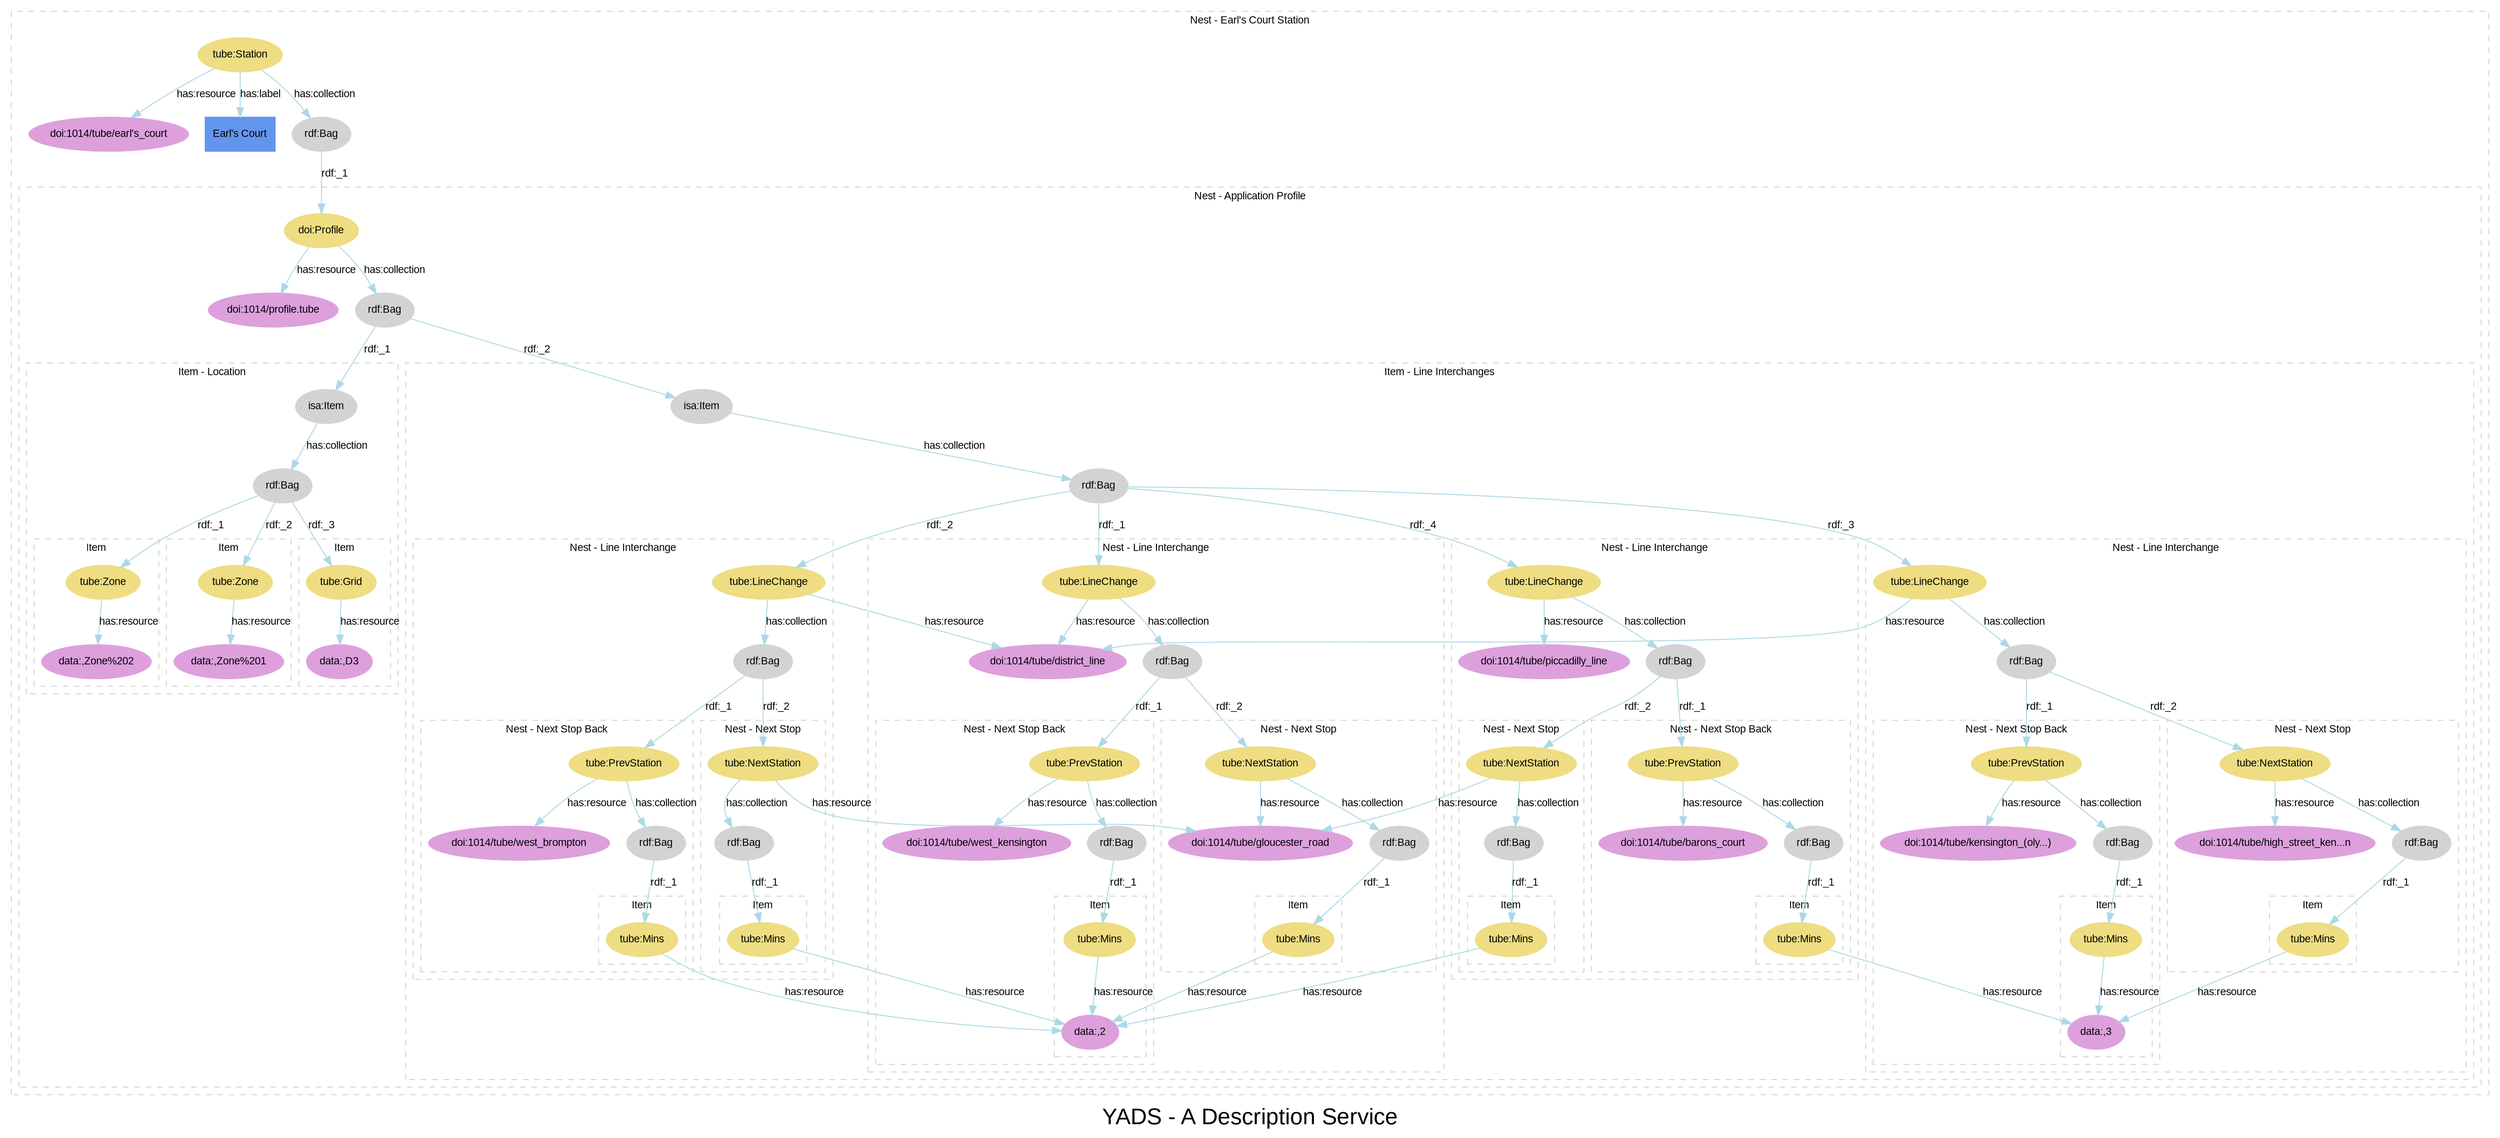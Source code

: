 
digraph yads { 



graph [

  fontname=arial, fontsize=24

  label="YADS - A Description Service"

];

node [

  fontname=arial, fontsize=11, fontcolor=black,

  style=filled, color=cornflowerblue,

];

edge [

  fontname=arial, fontsize=11, fontcolor=black,

  style=filled, color=lightblue,

];

rankdir=TB;



subgraph cluster_1 {



  style=dashed; color=lightgrey;

  fontname=arial; fontsize=11;

  fontcolor="black"; label="Nest - Earl's Court Station";



  ":_1" [label="tube:Station", color=lightgoldenrod];

  ":_1" -> "doi:1014/tube/earl's_court" [label="has:resource", URL="http://www2.elsevier.co.uk/~tony/1014/yads-schema-2002-04-03#resource"];

  ":_1" -> "node_1" [label="has:label", URL="http://www2.elsevier.co.uk/~tony/1014/yads-schema-2002-04-03#label"];



  ":_1" -> ":_2" [label="has:collection", URL="http://www2.elsevier.co.uk/~tony/1014/yads-schema-2002-04-03#collection"];

  ":_2" [label="rdf:Bag", color=lightgrey];

  "doi:1014/tube/earl's_court" [color=plum, URL="http://dx.doi.org/1014/tube/earl's_court"];

  "node_1" [shape=box, label="Earl's Court"];

  ":_2" [label="rdf:Bag", color=lightgrey, URL="http://www.w3.org/1999/02/22-rdf-syntax-ns#Bag"];

  ":_2" -> ":_3" [label="rdf:_1", URL="http://www.w3.org/1999/02/22-rdf-syntax-ns#_1"];

":_3" [label="isa:Nest"]



subgraph cluster_3 {



  style=dashed; color=lightgrey;

  fontname=arial; fontsize=11;

  fontcolor="black"; label="Nest - Application Profile";



  ":_3" [label="doi:Profile", color=lightgoldenrod];

  ":_3" -> "doi:1014/profile.tube" [label="has:resource", URL="http://www2.elsevier.co.uk/~tony/1014/yads-schema-2002-04-03#resource"];



  ":_3" -> ":_4" [label="has:collection", URL="http://www2.elsevier.co.uk/~tony/1014/yads-schema-2002-04-03#collection"];

  ":_4" [label="rdf:Bag", color=lightgrey];

  "doi:1014/profile.tube" [color=plum, URL="http://dx.doi.org/1014/profile.tube"];

  ":_4" [label="rdf:Bag", color=lightgrey, URL="http://www.w3.org/1999/02/22-rdf-syntax-ns#Bag"];

  ":_4" -> ":_5" [label="rdf:_1", URL="http://www.w3.org/1999/02/22-rdf-syntax-ns#_1"];

":_5" [label="isa:Item"]

  ":_4" -> ":_10" [label="rdf:_2", URL="http://www.w3.org/1999/02/22-rdf-syntax-ns#_2"];

":_10" [label="isa:Item"]



subgraph cluster_5 {



  style=dashed; color=lightgrey;

  fontname=arial; fontsize=11;

  fontcolor="black"; label="Item - Location";



  ":_5" [label="isa:Item", color=lightgrey, URL="http://www2.elsevier.co.uk/~tony/1014/yads-schema-2002-04-03#Item"];

  ":_5" -> ":_6" [label="has:collection", URL="http://www2.elsevier.co.uk/~tony/1014/yads-schema-2002-04-03#collection"];

  ":_6" [label="rdf:Bag", color=lightgrey];

  ":_6" [label="rdf:Bag", color=lightgrey, URL="http://www.w3.org/1999/02/22-rdf-syntax-ns#Bag"];

  ":_6" -> ":_7" [label="rdf:_1", URL="http://www.w3.org/1999/02/22-rdf-syntax-ns#_1"];

":_7" [label="isa:Item"]

  ":_6" -> ":_8" [label="rdf:_2", URL="http://www.w3.org/1999/02/22-rdf-syntax-ns#_2"];

":_8" [label="isa:Item"]

  ":_6" -> ":_9" [label="rdf:_3", URL="http://www.w3.org/1999/02/22-rdf-syntax-ns#_3"];

":_9" [label="isa:Item"]



subgraph cluster_7 {



  style=dashed; color=lightgrey;

  fontname=arial; fontsize=11;

  fontcolor="black"; label="Item";



  ":_7" [label="tube:Zone", color=lightgoldenrod];

  ":_7" -> "data:,Zone%202" [label="has:resource", URL="http://www2.elsevier.co.uk/~tony/1014/yads-schema-2002-04-03#resource"];



  "data:,Zone%202" [color=plum, URL="data:,Zone%202"];

}



subgraph cluster_8 {



  style=dashed; color=lightgrey;

  fontname=arial; fontsize=11;

  fontcolor="black"; label="Item";



  ":_8" [label="tube:Zone", color=lightgoldenrod];

  ":_8" -> "data:,Zone%201" [label="has:resource", URL="http://www2.elsevier.co.uk/~tony/1014/yads-schema-2002-04-03#resource"];



  "data:,Zone%201" [color=plum, URL="data:,Zone%201"];

}



subgraph cluster_9 {



  style=dashed; color=lightgrey;

  fontname=arial; fontsize=11;

  fontcolor="black"; label="Item";



  ":_9" [label="tube:Grid", color=lightgoldenrod];

  ":_9" -> "data:,D3" [label="has:resource", URL="http://www2.elsevier.co.uk/~tony/1014/yads-schema-2002-04-03#resource"];



  "data:,D3" [color=plum, URL="data:,D3"];

}



}



subgraph cluster_10 {



  style=dashed; color=lightgrey;

  fontname=arial; fontsize=11;

  fontcolor="black"; label="Item - Line Interchanges";



  ":_10" [label="isa:Item", color=lightgrey, URL="http://www2.elsevier.co.uk/~tony/1014/yads-schema-2002-04-03#Item"];

  ":_10" -> ":_11" [label="has:collection", URL="http://www2.elsevier.co.uk/~tony/1014/yads-schema-2002-04-03#collection"];

  ":_11" [label="rdf:Bag", color=lightgrey];

  ":_11" [label="rdf:Bag", color=lightgrey, URL="http://www.w3.org/1999/02/22-rdf-syntax-ns#Bag"];

  ":_11" -> ":_12" [label="rdf:_1", URL="http://www.w3.org/1999/02/22-rdf-syntax-ns#_1"];

":_12" [label="isa:Nest"]

  ":_11" -> ":_20" [label="rdf:_2", URL="http://www.w3.org/1999/02/22-rdf-syntax-ns#_2"];

":_20" [label="isa:Nest"]

  ":_11" -> ":_28" [label="rdf:_3", URL="http://www.w3.org/1999/02/22-rdf-syntax-ns#_3"];

":_28" [label="isa:Nest"]

  ":_11" -> ":_36" [label="rdf:_4", URL="http://www.w3.org/1999/02/22-rdf-syntax-ns#_4"];

":_36" [label="isa:Nest"]



subgraph cluster_12 {



  style=dashed; color=lightgrey;

  fontname=arial; fontsize=11;

  fontcolor="black"; label="Nest - Line Interchange";



  ":_12" [label="tube:LineChange", color=lightgoldenrod];

  ":_12" -> "doi:1014/tube/district_line" [label="has:resource", URL="http://www2.elsevier.co.uk/~tony/1014/yads-schema-2002-04-03#resource"];



  ":_12" -> ":_13" [label="has:collection", URL="http://www2.elsevier.co.uk/~tony/1014/yads-schema-2002-04-03#collection"];

  ":_13" [label="rdf:Bag", color=lightgrey];

  "doi:1014/tube/district_line" [color=plum, URL="http://dx.doi.org/1014/tube/district_line"];

  ":_13" [label="rdf:Bag", color=lightgrey, URL="http://www.w3.org/1999/02/22-rdf-syntax-ns#Bag"];

  ":_13" -> ":_14" [label="rdf:_1", URL="http://www.w3.org/1999/02/22-rdf-syntax-ns#_1"];

":_14" [label="isa:Nest"]

  ":_13" -> ":_17" [label="rdf:_2", URL="http://www.w3.org/1999/02/22-rdf-syntax-ns#_2"];

":_17" [label="isa:Nest"]



subgraph cluster_14 {



  style=dashed; color=lightgrey;

  fontname=arial; fontsize=11;

  fontcolor="black"; label="Nest - Next Stop Back";



  ":_14" [label="tube:PrevStation", color=lightgoldenrod];

  ":_14" -> "doi:1014/tube/west_kensington" [label="has:resource", URL="http://www2.elsevier.co.uk/~tony/1014/yads-schema-2002-04-03#resource"];



  ":_14" -> ":_15" [label="has:collection", URL="http://www2.elsevier.co.uk/~tony/1014/yads-schema-2002-04-03#collection"];

  ":_15" [label="rdf:Bag", color=lightgrey];

  "doi:1014/tube/west_kensington" [color=plum, URL="http://dx.doi.org/1014/tube/west_kensington"];

  ":_15" [label="rdf:Bag", color=lightgrey, URL="http://www.w3.org/1999/02/22-rdf-syntax-ns#Bag"];

  ":_15" -> ":_16" [label="rdf:_1", URL="http://www.w3.org/1999/02/22-rdf-syntax-ns#_1"];

":_16" [label="isa:Item"]



subgraph cluster_16 {



  style=dashed; color=lightgrey;

  fontname=arial; fontsize=11;

  fontcolor="black"; label="Item";



  ":_16" [label="tube:Mins", color=lightgoldenrod];

  ":_16" -> "data:,2" [label="has:resource", URL="http://www2.elsevier.co.uk/~tony/1014/yads-schema-2002-04-03#resource"];



  "data:,2" [color=plum, URL="data:,2"];

}



}



subgraph cluster_17 {



  style=dashed; color=lightgrey;

  fontname=arial; fontsize=11;

  fontcolor="black"; label="Nest - Next Stop";



  ":_17" [label="tube:NextStation", color=lightgoldenrod];

  ":_17" -> "doi:1014/tube/gloucester_road" [label="has:resource", URL="http://www2.elsevier.co.uk/~tony/1014/yads-schema-2002-04-03#resource"];



  ":_17" -> ":_18" [label="has:collection", URL="http://www2.elsevier.co.uk/~tony/1014/yads-schema-2002-04-03#collection"];

  ":_18" [label="rdf:Bag", color=lightgrey];

  "doi:1014/tube/gloucester_road" [color=plum, URL="http://dx.doi.org/1014/tube/gloucester_road"];

  ":_18" [label="rdf:Bag", color=lightgrey, URL="http://www.w3.org/1999/02/22-rdf-syntax-ns#Bag"];

  ":_18" -> ":_19" [label="rdf:_1", URL="http://www.w3.org/1999/02/22-rdf-syntax-ns#_1"];

":_19" [label="isa:Item"]



subgraph cluster_19 {



  style=dashed; color=lightgrey;

  fontname=arial; fontsize=11;

  fontcolor="black"; label="Item";



  ":_19" [label="tube:Mins", color=lightgoldenrod];

  ":_19" -> "data:,2" [label="has:resource", URL="http://www2.elsevier.co.uk/~tony/1014/yads-schema-2002-04-03#resource"];



  "data:,2" [color=plum, URL="data:,2"];

}



}



}



subgraph cluster_20 {



  style=dashed; color=lightgrey;

  fontname=arial; fontsize=11;

  fontcolor="black"; label="Nest - Line Interchange";



  ":_20" [label="tube:LineChange", color=lightgoldenrod];

  ":_20" -> "doi:1014/tube/district_line" [label="has:resource", URL="http://www2.elsevier.co.uk/~tony/1014/yads-schema-2002-04-03#resource"];



  ":_20" -> ":_21" [label="has:collection", URL="http://www2.elsevier.co.uk/~tony/1014/yads-schema-2002-04-03#collection"];

  ":_21" [label="rdf:Bag", color=lightgrey];

  "doi:1014/tube/district_line" [color=plum, URL="http://dx.doi.org/1014/tube/district_line"];

  ":_21" [label="rdf:Bag", color=lightgrey, URL="http://www.w3.org/1999/02/22-rdf-syntax-ns#Bag"];

  ":_21" -> ":_22" [label="rdf:_1", URL="http://www.w3.org/1999/02/22-rdf-syntax-ns#_1"];

":_22" [label="isa:Nest"]

  ":_21" -> ":_25" [label="rdf:_2", URL="http://www.w3.org/1999/02/22-rdf-syntax-ns#_2"];

":_25" [label="isa:Nest"]



subgraph cluster_22 {



  style=dashed; color=lightgrey;

  fontname=arial; fontsize=11;

  fontcolor="black"; label="Nest - Next Stop Back";



  ":_22" [label="tube:PrevStation", color=lightgoldenrod];

  ":_22" -> "doi:1014/tube/west_brompton" [label="has:resource", URL="http://www2.elsevier.co.uk/~tony/1014/yads-schema-2002-04-03#resource"];



  ":_22" -> ":_23" [label="has:collection", URL="http://www2.elsevier.co.uk/~tony/1014/yads-schema-2002-04-03#collection"];

  ":_23" [label="rdf:Bag", color=lightgrey];

  "doi:1014/tube/west_brompton" [color=plum, URL="http://dx.doi.org/1014/tube/west_brompton"];

  ":_23" [label="rdf:Bag", color=lightgrey, URL="http://www.w3.org/1999/02/22-rdf-syntax-ns#Bag"];

  ":_23" -> ":_24" [label="rdf:_1", URL="http://www.w3.org/1999/02/22-rdf-syntax-ns#_1"];

":_24" [label="isa:Item"]



subgraph cluster_24 {



  style=dashed; color=lightgrey;

  fontname=arial; fontsize=11;

  fontcolor="black"; label="Item";



  ":_24" [label="tube:Mins", color=lightgoldenrod];

  ":_24" -> "data:,2" [label="has:resource", URL="http://www2.elsevier.co.uk/~tony/1014/yads-schema-2002-04-03#resource"];



  "data:,2" [color=plum, URL="data:,2"];

}



}



subgraph cluster_25 {



  style=dashed; color=lightgrey;

  fontname=arial; fontsize=11;

  fontcolor="black"; label="Nest - Next Stop";



  ":_25" [label="tube:NextStation", color=lightgoldenrod];

  ":_25" -> "doi:1014/tube/gloucester_road" [label="has:resource", URL="http://www2.elsevier.co.uk/~tony/1014/yads-schema-2002-04-03#resource"];



  ":_25" -> ":_26" [label="has:collection", URL="http://www2.elsevier.co.uk/~tony/1014/yads-schema-2002-04-03#collection"];

  ":_26" [label="rdf:Bag", color=lightgrey];

  "doi:1014/tube/gloucester_road" [color=plum, URL="http://dx.doi.org/1014/tube/gloucester_road"];

  ":_26" [label="rdf:Bag", color=lightgrey, URL="http://www.w3.org/1999/02/22-rdf-syntax-ns#Bag"];

  ":_26" -> ":_27" [label="rdf:_1", URL="http://www.w3.org/1999/02/22-rdf-syntax-ns#_1"];

":_27" [label="isa:Item"]



subgraph cluster_27 {



  style=dashed; color=lightgrey;

  fontname=arial; fontsize=11;

  fontcolor="black"; label="Item";



  ":_27" [label="tube:Mins", color=lightgoldenrod];

  ":_27" -> "data:,2" [label="has:resource", URL="http://www2.elsevier.co.uk/~tony/1014/yads-schema-2002-04-03#resource"];



  "data:,2" [color=plum, URL="data:,2"];

}



}



}



subgraph cluster_28 {



  style=dashed; color=lightgrey;

  fontname=arial; fontsize=11;

  fontcolor="black"; label="Nest - Line Interchange";



  ":_28" [label="tube:LineChange", color=lightgoldenrod];

  ":_28" -> "doi:1014/tube/district_line" [label="has:resource", URL="http://www2.elsevier.co.uk/~tony/1014/yads-schema-2002-04-03#resource"];



  ":_28" -> ":_29" [label="has:collection", URL="http://www2.elsevier.co.uk/~tony/1014/yads-schema-2002-04-03#collection"];

  ":_29" [label="rdf:Bag", color=lightgrey];

  "doi:1014/tube/district_line" [color=plum, URL="http://dx.doi.org/1014/tube/district_line"];

  ":_29" [label="rdf:Bag", color=lightgrey, URL="http://www.w3.org/1999/02/22-rdf-syntax-ns#Bag"];

  ":_29" -> ":_30" [label="rdf:_1", URL="http://www.w3.org/1999/02/22-rdf-syntax-ns#_1"];

":_30" [label="isa:Nest"]

  ":_29" -> ":_33" [label="rdf:_2", URL="http://www.w3.org/1999/02/22-rdf-syntax-ns#_2"];

":_33" [label="isa:Nest"]



subgraph cluster_30 {



  style=dashed; color=lightgrey;

  fontname=arial; fontsize=11;

  fontcolor="black"; label="Nest - Next Stop Back";



  ":_30" [label="tube:PrevStation", color=lightgoldenrod];

  ":_30" -> "doi:1014/tube/kensington_(oly...)" [label="has:resource", URL="http://www2.elsevier.co.uk/~tony/1014/yads-schema-2002-04-03#resource"];



  ":_30" -> ":_31" [label="has:collection", URL="http://www2.elsevier.co.uk/~tony/1014/yads-schema-2002-04-03#collection"];

  ":_31" [label="rdf:Bag", color=lightgrey];

  "doi:1014/tube/kensington_(oly...)" [color=plum, URL="http://dx.doi.org/1014/tube/kensington_(olympia)"];

  ":_31" [label="rdf:Bag", color=lightgrey, URL="http://www.w3.org/1999/02/22-rdf-syntax-ns#Bag"];

  ":_31" -> ":_32" [label="rdf:_1", URL="http://www.w3.org/1999/02/22-rdf-syntax-ns#_1"];

":_32" [label="isa:Item"]



subgraph cluster_32 {



  style=dashed; color=lightgrey;

  fontname=arial; fontsize=11;

  fontcolor="black"; label="Item";



  ":_32" [label="tube:Mins", color=lightgoldenrod];

  ":_32" -> "data:,3" [label="has:resource", URL="http://www2.elsevier.co.uk/~tony/1014/yads-schema-2002-04-03#resource"];



  "data:,3" [color=plum, URL="data:,3"];

}



}



subgraph cluster_33 {



  style=dashed; color=lightgrey;

  fontname=arial; fontsize=11;

  fontcolor="black"; label="Nest - Next Stop";



  ":_33" [label="tube:NextStation", color=lightgoldenrod];

  ":_33" -> "doi:1014/tube/high_street_ken...n" [label="has:resource", URL="http://www2.elsevier.co.uk/~tony/1014/yads-schema-2002-04-03#resource"];



  ":_33" -> ":_34" [label="has:collection", URL="http://www2.elsevier.co.uk/~tony/1014/yads-schema-2002-04-03#collection"];

  ":_34" [label="rdf:Bag", color=lightgrey];

  "doi:1014/tube/high_street_ken...n" [color=plum, URL="http://dx.doi.org/1014/tube/high_street_kensington"];

  ":_34" [label="rdf:Bag", color=lightgrey, URL="http://www.w3.org/1999/02/22-rdf-syntax-ns#Bag"];

  ":_34" -> ":_35" [label="rdf:_1", URL="http://www.w3.org/1999/02/22-rdf-syntax-ns#_1"];

":_35" [label="isa:Item"]



subgraph cluster_35 {



  style=dashed; color=lightgrey;

  fontname=arial; fontsize=11;

  fontcolor="black"; label="Item";



  ":_35" [label="tube:Mins", color=lightgoldenrod];

  ":_35" -> "data:,3" [label="has:resource", URL="http://www2.elsevier.co.uk/~tony/1014/yads-schema-2002-04-03#resource"];



  "data:,3" [color=plum, URL="data:,3"];

}



}



}



subgraph cluster_36 {



  style=dashed; color=lightgrey;

  fontname=arial; fontsize=11;

  fontcolor="black"; label="Nest - Line Interchange";



  ":_36" [label="tube:LineChange", color=lightgoldenrod];

  ":_36" -> "doi:1014/tube/piccadilly_line" [label="has:resource", URL="http://www2.elsevier.co.uk/~tony/1014/yads-schema-2002-04-03#resource"];



  ":_36" -> ":_37" [label="has:collection", URL="http://www2.elsevier.co.uk/~tony/1014/yads-schema-2002-04-03#collection"];

  ":_37" [label="rdf:Bag", color=lightgrey];

  "doi:1014/tube/piccadilly_line" [color=plum, URL="http://dx.doi.org/1014/tube/piccadilly_line"];

  ":_37" [label="rdf:Bag", color=lightgrey, URL="http://www.w3.org/1999/02/22-rdf-syntax-ns#Bag"];

  ":_37" -> ":_38" [label="rdf:_1", URL="http://www.w3.org/1999/02/22-rdf-syntax-ns#_1"];

":_38" [label="isa:Nest"]

  ":_37" -> ":_41" [label="rdf:_2", URL="http://www.w3.org/1999/02/22-rdf-syntax-ns#_2"];

":_41" [label="isa:Nest"]



subgraph cluster_38 {



  style=dashed; color=lightgrey;

  fontname=arial; fontsize=11;

  fontcolor="black"; label="Nest - Next Stop Back";



  ":_38" [label="tube:PrevStation", color=lightgoldenrod];

  ":_38" -> "doi:1014/tube/barons_court" [label="has:resource", URL="http://www2.elsevier.co.uk/~tony/1014/yads-schema-2002-04-03#resource"];



  ":_38" -> ":_39" [label="has:collection", URL="http://www2.elsevier.co.uk/~tony/1014/yads-schema-2002-04-03#collection"];

  ":_39" [label="rdf:Bag", color=lightgrey];

  "doi:1014/tube/barons_court" [color=plum, URL="http://dx.doi.org/1014/tube/barons_court"];

  ":_39" [label="rdf:Bag", color=lightgrey, URL="http://www.w3.org/1999/02/22-rdf-syntax-ns#Bag"];

  ":_39" -> ":_40" [label="rdf:_1", URL="http://www.w3.org/1999/02/22-rdf-syntax-ns#_1"];

":_40" [label="isa:Item"]



subgraph cluster_40 {



  style=dashed; color=lightgrey;

  fontname=arial; fontsize=11;

  fontcolor="black"; label="Item";



  ":_40" [label="tube:Mins", color=lightgoldenrod];

  ":_40" -> "data:,3" [label="has:resource", URL="http://www2.elsevier.co.uk/~tony/1014/yads-schema-2002-04-03#resource"];



  "data:,3" [color=plum, URL="data:,3"];

}



}



subgraph cluster_41 {



  style=dashed; color=lightgrey;

  fontname=arial; fontsize=11;

  fontcolor="black"; label="Nest - Next Stop";



  ":_41" [label="tube:NextStation", color=lightgoldenrod];

  ":_41" -> "doi:1014/tube/gloucester_road" [label="has:resource", URL="http://www2.elsevier.co.uk/~tony/1014/yads-schema-2002-04-03#resource"];



  ":_41" -> ":_42" [label="has:collection", URL="http://www2.elsevier.co.uk/~tony/1014/yads-schema-2002-04-03#collection"];

  ":_42" [label="rdf:Bag", color=lightgrey];

  "doi:1014/tube/gloucester_road" [color=plum, URL="http://dx.doi.org/1014/tube/gloucester_road"];

  ":_42" [label="rdf:Bag", color=lightgrey, URL="http://www.w3.org/1999/02/22-rdf-syntax-ns#Bag"];

  ":_42" -> ":_43" [label="rdf:_1", URL="http://www.w3.org/1999/02/22-rdf-syntax-ns#_1"];

":_43" [label="isa:Item"]



subgraph cluster_43 {



  style=dashed; color=lightgrey;

  fontname=arial; fontsize=11;

  fontcolor="black"; label="Item";



  ":_43" [label="tube:Mins", color=lightgoldenrod];

  ":_43" -> "data:,2" [label="has:resource", URL="http://www2.elsevier.co.uk/~tony/1014/yads-schema-2002-04-03#resource"];



  "data:,2" [color=plum, URL="data:,2"];

}



}



}



}



}



}



}

